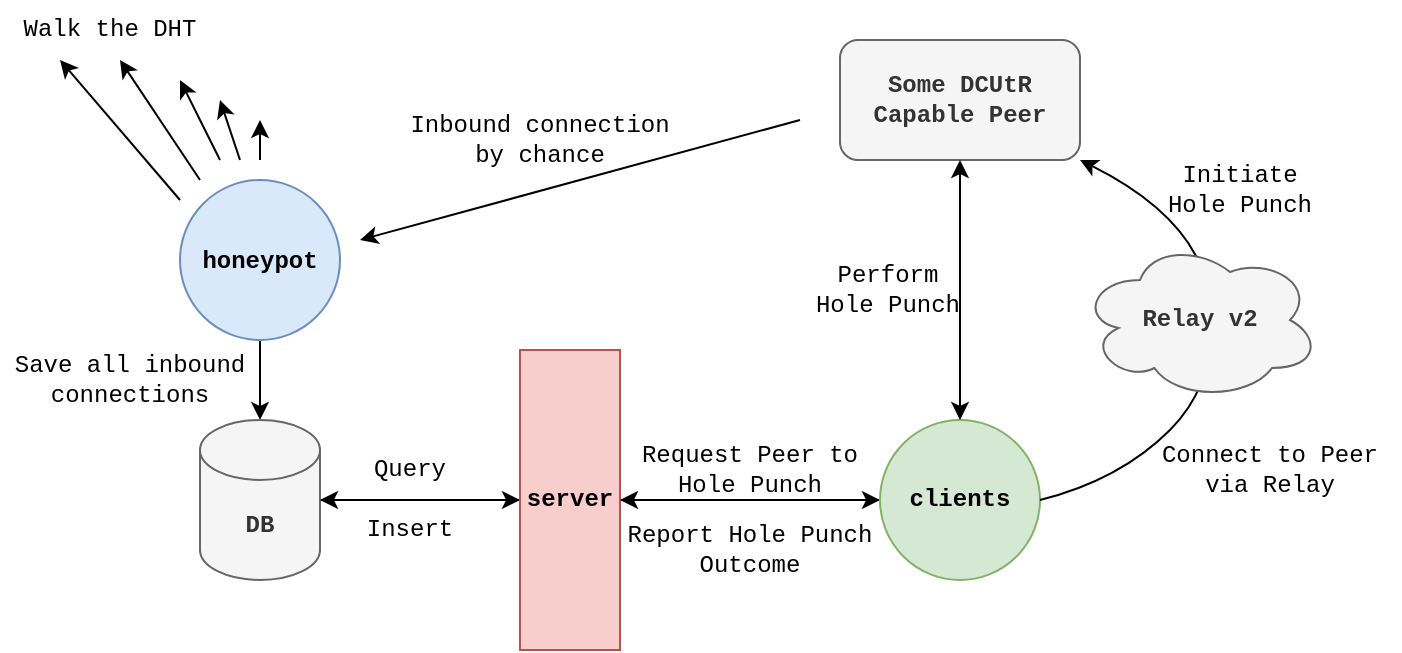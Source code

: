 <mxfile version="16.4.7" type="device"><diagram id="LLqTTGNmWaNscZJsHhfG" name="Page-1"><mxGraphModel dx="2241" dy="1185" grid="1" gridSize="10" guides="1" tooltips="1" connect="1" arrows="1" fold="1" page="1" pageScale="1" pageWidth="827" pageHeight="1169" math="0" shadow="0"><root><mxCell id="0"/><mxCell id="1" parent="0"/><mxCell id="a1kNF_60Cu_2aW4KkM9H-15" style="edgeStyle=orthogonalEdgeStyle;rounded=0;orthogonalLoop=1;jettySize=auto;html=1;entryX=0.5;entryY=0;entryDx=0;entryDy=0;entryPerimeter=0;fontFamily=Courier New;" parent="1" source="a1kNF_60Cu_2aW4KkM9H-2" target="a1kNF_60Cu_2aW4KkM9H-14" edge="1"><mxGeometry relative="1" as="geometry"/></mxCell><mxCell id="a1kNF_60Cu_2aW4KkM9H-2" value="&lt;font face=&quot;Courier New&quot;&gt;&lt;b&gt;honeypot&lt;/b&gt;&lt;/font&gt;" style="ellipse;whiteSpace=wrap;html=1;aspect=fixed;fillColor=#dae8fc;strokeColor=#6c8ebf;" parent="1" vertex="1"><mxGeometry x="100" y="150" width="80" height="80" as="geometry"/></mxCell><mxCell id="a1kNF_60Cu_2aW4KkM9H-3" value="" style="endArrow=classic;html=1;rounded=0;fontFamily=Courier New;" parent="1" edge="1"><mxGeometry width="50" height="50" relative="1" as="geometry"><mxPoint x="100" y="160" as="sourcePoint"/><mxPoint x="40" y="90" as="targetPoint"/></mxGeometry></mxCell><mxCell id="a1kNF_60Cu_2aW4KkM9H-4" value="" style="endArrow=classic;html=1;rounded=0;fontFamily=Courier New;" parent="1" edge="1"><mxGeometry width="50" height="50" relative="1" as="geometry"><mxPoint x="110" y="150" as="sourcePoint"/><mxPoint x="70" y="90" as="targetPoint"/></mxGeometry></mxCell><mxCell id="a1kNF_60Cu_2aW4KkM9H-5" value="" style="endArrow=classic;html=1;rounded=0;fontFamily=Courier New;" parent="1" edge="1"><mxGeometry width="50" height="50" relative="1" as="geometry"><mxPoint x="120" y="140" as="sourcePoint"/><mxPoint x="100" y="100" as="targetPoint"/></mxGeometry></mxCell><mxCell id="a1kNF_60Cu_2aW4KkM9H-6" value="" style="endArrow=classic;html=1;rounded=0;fontFamily=Courier New;" parent="1" edge="1"><mxGeometry width="50" height="50" relative="1" as="geometry"><mxPoint x="130" y="140" as="sourcePoint"/><mxPoint x="120" y="110" as="targetPoint"/></mxGeometry></mxCell><mxCell id="a1kNF_60Cu_2aW4KkM9H-7" value="" style="endArrow=classic;html=1;rounded=0;fontFamily=Courier New;" parent="1" edge="1"><mxGeometry width="50" height="50" relative="1" as="geometry"><mxPoint x="140" y="140" as="sourcePoint"/><mxPoint x="140" y="120" as="targetPoint"/></mxGeometry></mxCell><mxCell id="a1kNF_60Cu_2aW4KkM9H-8" value="Walk the DHT" style="text;html=1;strokeColor=none;fillColor=none;align=center;verticalAlign=middle;whiteSpace=wrap;rounded=0;fontFamily=Courier New;fontStyle=0" parent="1" vertex="1"><mxGeometry x="20" y="60" width="90" height="30" as="geometry"/></mxCell><mxCell id="a1kNF_60Cu_2aW4KkM9H-10" value="" style="endArrow=classic;html=1;rounded=0;fontFamily=Courier New;" parent="1" edge="1"><mxGeometry width="50" height="50" relative="1" as="geometry"><mxPoint x="410" y="120" as="sourcePoint"/><mxPoint x="190" y="180" as="targetPoint"/></mxGeometry></mxCell><mxCell id="a1kNF_60Cu_2aW4KkM9H-13" value="Inbound connection by chance" style="text;html=1;strokeColor=none;fillColor=none;align=center;verticalAlign=middle;whiteSpace=wrap;rounded=0;fontFamily=Courier New;fontStyle=0" parent="1" vertex="1"><mxGeometry x="210" y="100" width="140" height="60" as="geometry"/></mxCell><mxCell id="a1kNF_60Cu_2aW4KkM9H-29" style="edgeStyle=orthogonalEdgeStyle;rounded=0;orthogonalLoop=1;jettySize=auto;html=1;entryX=0;entryY=0.5;entryDx=0;entryDy=0;fontFamily=Courier New;" parent="1" source="a1kNF_60Cu_2aW4KkM9H-14" target="a1kNF_60Cu_2aW4KkM9H-17" edge="1"><mxGeometry relative="1" as="geometry"/></mxCell><mxCell id="a1kNF_60Cu_2aW4KkM9H-14" value="DB" style="shape=cylinder3;whiteSpace=wrap;html=1;boundedLbl=1;backgroundOutline=1;size=15;fontFamily=Courier New;fillColor=#f5f5f5;fontColor=#333333;strokeColor=#666666;fontStyle=1" parent="1" vertex="1"><mxGeometry x="110" y="270" width="60" height="80" as="geometry"/></mxCell><mxCell id="a1kNF_60Cu_2aW4KkM9H-28" style="edgeStyle=orthogonalEdgeStyle;rounded=0;orthogonalLoop=1;jettySize=auto;html=1;entryX=1;entryY=0.5;entryDx=0;entryDy=0;entryPerimeter=0;fontFamily=Courier New;" parent="1" source="a1kNF_60Cu_2aW4KkM9H-17" target="a1kNF_60Cu_2aW4KkM9H-14" edge="1"><mxGeometry relative="1" as="geometry"/></mxCell><mxCell id="a1kNF_60Cu_2aW4KkM9H-31" style="edgeStyle=orthogonalEdgeStyle;rounded=0;orthogonalLoop=1;jettySize=auto;html=1;entryX=0;entryY=0.5;entryDx=0;entryDy=0;fontFamily=Courier New;" parent="1" source="a1kNF_60Cu_2aW4KkM9H-17" target="a1kNF_60Cu_2aW4KkM9H-20" edge="1"><mxGeometry relative="1" as="geometry"/></mxCell><mxCell id="a1kNF_60Cu_2aW4KkM9H-17" value="&lt;b&gt;server&lt;/b&gt;" style="rounded=0;whiteSpace=wrap;html=1;fontFamily=Courier New;fillColor=#f8cecc;strokeColor=#b85450;" parent="1" vertex="1"><mxGeometry x="270" y="235" width="50" height="150" as="geometry"/></mxCell><mxCell id="a1kNF_60Cu_2aW4KkM9H-19" value="&lt;b&gt;Some DCUtR Capable Peer&lt;/b&gt;" style="rounded=1;whiteSpace=wrap;html=1;fontFamily=Courier New;fillColor=#f5f5f5;strokeColor=#666666;fontColor=#333333;" parent="1" vertex="1"><mxGeometry x="430" y="80" width="120" height="60" as="geometry"/></mxCell><mxCell id="a1kNF_60Cu_2aW4KkM9H-30" style="edgeStyle=orthogonalEdgeStyle;rounded=0;orthogonalLoop=1;jettySize=auto;html=1;entryX=1;entryY=0.5;entryDx=0;entryDy=0;fontFamily=Courier New;" parent="1" source="a1kNF_60Cu_2aW4KkM9H-20" target="a1kNF_60Cu_2aW4KkM9H-17" edge="1"><mxGeometry relative="1" as="geometry"/></mxCell><mxCell id="a1kNF_60Cu_2aW4KkM9H-20" value="&lt;b&gt;clients&lt;/b&gt;" style="ellipse;whiteSpace=wrap;html=1;aspect=fixed;fontFamily=Courier New;fillColor=#d5e8d4;strokeColor=#82b366;" parent="1" vertex="1"><mxGeometry x="450" y="270" width="80" height="80" as="geometry"/></mxCell><mxCell id="a1kNF_60Cu_2aW4KkM9H-25" value="" style="endArrow=classic;startArrow=classic;html=1;rounded=0;fontFamily=Courier New;exitX=0.5;exitY=0;exitDx=0;exitDy=0;entryX=0.5;entryY=1;entryDx=0;entryDy=0;" parent="1" source="a1kNF_60Cu_2aW4KkM9H-20" target="a1kNF_60Cu_2aW4KkM9H-19" edge="1"><mxGeometry width="50" height="50" relative="1" as="geometry"><mxPoint x="489.5" y="260" as="sourcePoint"/><mxPoint x="489.5" y="140" as="targetPoint"/></mxGeometry></mxCell><mxCell id="a1kNF_60Cu_2aW4KkM9H-27" value="" style="curved=1;endArrow=classic;html=1;rounded=0;fontFamily=Courier New;entryX=1;entryY=1;entryDx=0;entryDy=0;exitX=1;exitY=0.5;exitDx=0;exitDy=0;" parent="1" source="a1kNF_60Cu_2aW4KkM9H-20" target="a1kNF_60Cu_2aW4KkM9H-19" edge="1"><mxGeometry width="50" height="50" relative="1" as="geometry"><mxPoint x="430" y="510" as="sourcePoint"/><mxPoint x="480" y="460" as="targetPoint"/><Array as="points"><mxPoint x="570" y="300"/><mxPoint x="620" y="250"/><mxPoint x="610" y="170"/></Array></mxGeometry></mxCell><mxCell id="a1kNF_60Cu_2aW4KkM9H-26" value="&lt;b&gt;Relay v2&lt;/b&gt;" style="ellipse;shape=cloud;whiteSpace=wrap;html=1;fontFamily=Courier New;fillColor=#f5f5f5;fontColor=#333333;strokeColor=#666666;" parent="1" vertex="1"><mxGeometry x="550" y="180" width="120" height="80" as="geometry"/></mxCell><mxCell id="a1kNF_60Cu_2aW4KkM9H-32" value="Save all inbound connections" style="text;html=1;strokeColor=none;fillColor=none;align=center;verticalAlign=middle;whiteSpace=wrap;rounded=0;fontFamily=Courier New;" parent="1" vertex="1"><mxGeometry x="10" y="235" width="130" height="30" as="geometry"/></mxCell><mxCell id="a1kNF_60Cu_2aW4KkM9H-36" value="Request Peer to Hole Punch" style="text;html=1;strokeColor=none;fillColor=none;align=center;verticalAlign=middle;whiteSpace=wrap;rounded=0;fontFamily=Courier New;" parent="1" vertex="1"><mxGeometry x="320" y="280" width="130" height="30" as="geometry"/></mxCell><mxCell id="a1kNF_60Cu_2aW4KkM9H-37" value="Report Hole Punch Outcome" style="text;html=1;strokeColor=none;fillColor=none;align=center;verticalAlign=middle;whiteSpace=wrap;rounded=0;fontFamily=Courier New;" parent="1" vertex="1"><mxGeometry x="320" y="320" width="130" height="30" as="geometry"/></mxCell><mxCell id="a1kNF_60Cu_2aW4KkM9H-38" value="Connect to Peer via Relay" style="text;html=1;strokeColor=none;fillColor=none;align=center;verticalAlign=middle;whiteSpace=wrap;rounded=0;fontFamily=Courier New;" parent="1" vertex="1"><mxGeometry x="580" y="280" width="130" height="30" as="geometry"/></mxCell><mxCell id="a1kNF_60Cu_2aW4KkM9H-39" value="Initiate Hole Punch" style="text;html=1;strokeColor=none;fillColor=none;align=center;verticalAlign=middle;whiteSpace=wrap;rounded=0;fontFamily=Courier New;" parent="1" vertex="1"><mxGeometry x="590" y="140" width="80" height="30" as="geometry"/></mxCell><mxCell id="a1kNF_60Cu_2aW4KkM9H-40" value="Perform Hole Punch" style="text;html=1;strokeColor=none;fillColor=none;align=center;verticalAlign=middle;whiteSpace=wrap;rounded=0;fontFamily=Courier New;" parent="1" vertex="1"><mxGeometry x="414" y="190" width="80" height="30" as="geometry"/></mxCell><mxCell id="a1kNF_60Cu_2aW4KkM9H-41" value="Query" style="text;html=1;strokeColor=none;fillColor=none;align=center;verticalAlign=middle;whiteSpace=wrap;rounded=0;fontFamily=Courier New;" parent="1" vertex="1"><mxGeometry x="190" y="280" width="50" height="30" as="geometry"/></mxCell><mxCell id="a1kNF_60Cu_2aW4KkM9H-42" value="Insert" style="text;html=1;strokeColor=none;fillColor=none;align=center;verticalAlign=middle;whiteSpace=wrap;rounded=0;fontFamily=Courier New;" parent="1" vertex="1"><mxGeometry x="190" y="310" width="50" height="30" as="geometry"/></mxCell></root></mxGraphModel></diagram></mxfile>